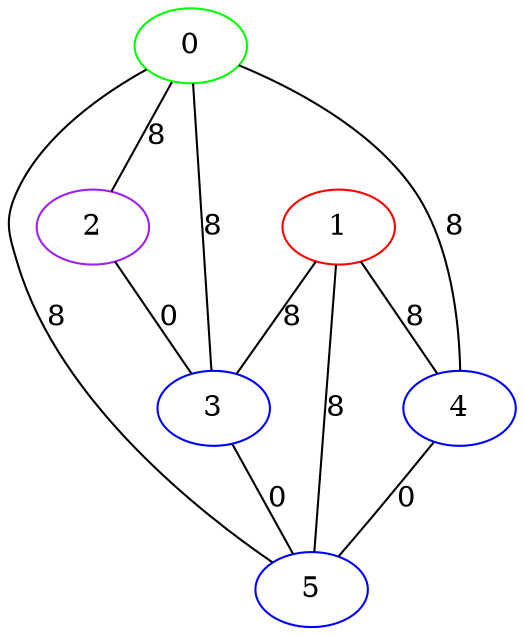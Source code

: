 graph "" {
0 [color=green, weight=2];
1 [color=red, weight=1];
2 [color=purple, weight=4];
3 [color=blue, weight=3];
4 [color=blue, weight=3];
5 [color=blue, weight=3];
0 -- 2  [key=0, label=8];
0 -- 3  [key=0, label=8];
0 -- 4  [key=0, label=8];
0 -- 5  [key=0, label=8];
1 -- 3  [key=0, label=8];
1 -- 4  [key=0, label=8];
1 -- 5  [key=0, label=8];
2 -- 3  [key=0, label=0];
3 -- 5  [key=0, label=0];
4 -- 5  [key=0, label=0];
}
